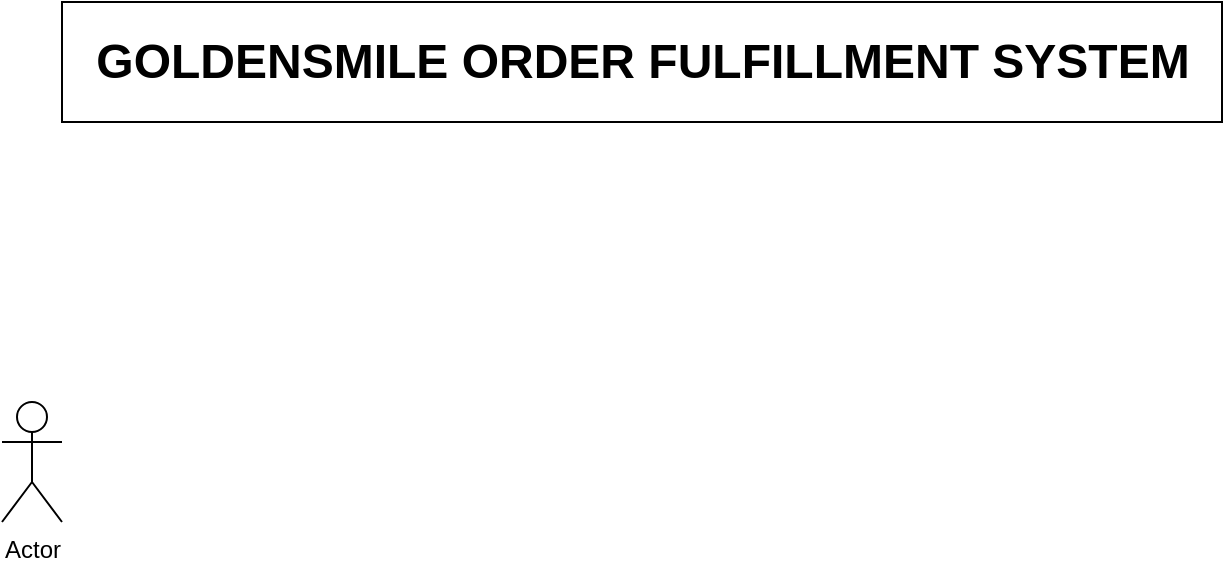 <mxfile version="20.8.13" type="github"><diagram name="Page-1" id="hoWLEHL2UPshJfU7Heec"><mxGraphModel dx="1434" dy="764" grid="1" gridSize="10" guides="1" tooltips="1" connect="1" arrows="1" fold="1" page="1" pageScale="1" pageWidth="850" pageHeight="1100" math="0" shadow="0"><root><mxCell id="0"/><mxCell id="1" parent="0"/><mxCell id="cU0gV8ZXpmd1MXwb-OMc-1" value="Actor" style="shape=umlActor;verticalLabelPosition=bottom;verticalAlign=top;html=1;outlineConnect=0;" vertex="1" parent="1"><mxGeometry x="100" y="210" width="30" height="60" as="geometry"/></mxCell><mxCell id="cU0gV8ZXpmd1MXwb-OMc-2" value="" style="rounded=0;whiteSpace=wrap;html=1;" vertex="1" parent="1"><mxGeometry x="130" y="10" width="580" height="60" as="geometry"/></mxCell><mxCell id="cU0gV8ZXpmd1MXwb-OMc-3" value="GOLDENSMILE ORDER FULFILLMENT SYSTEM" style="text;strokeColor=none;fillColor=none;html=1;fontSize=24;fontStyle=1;verticalAlign=middle;align=center;" vertex="1" parent="1"><mxGeometry x="370" y="20" width="100" height="40" as="geometry"/></mxCell></root></mxGraphModel></diagram></mxfile>